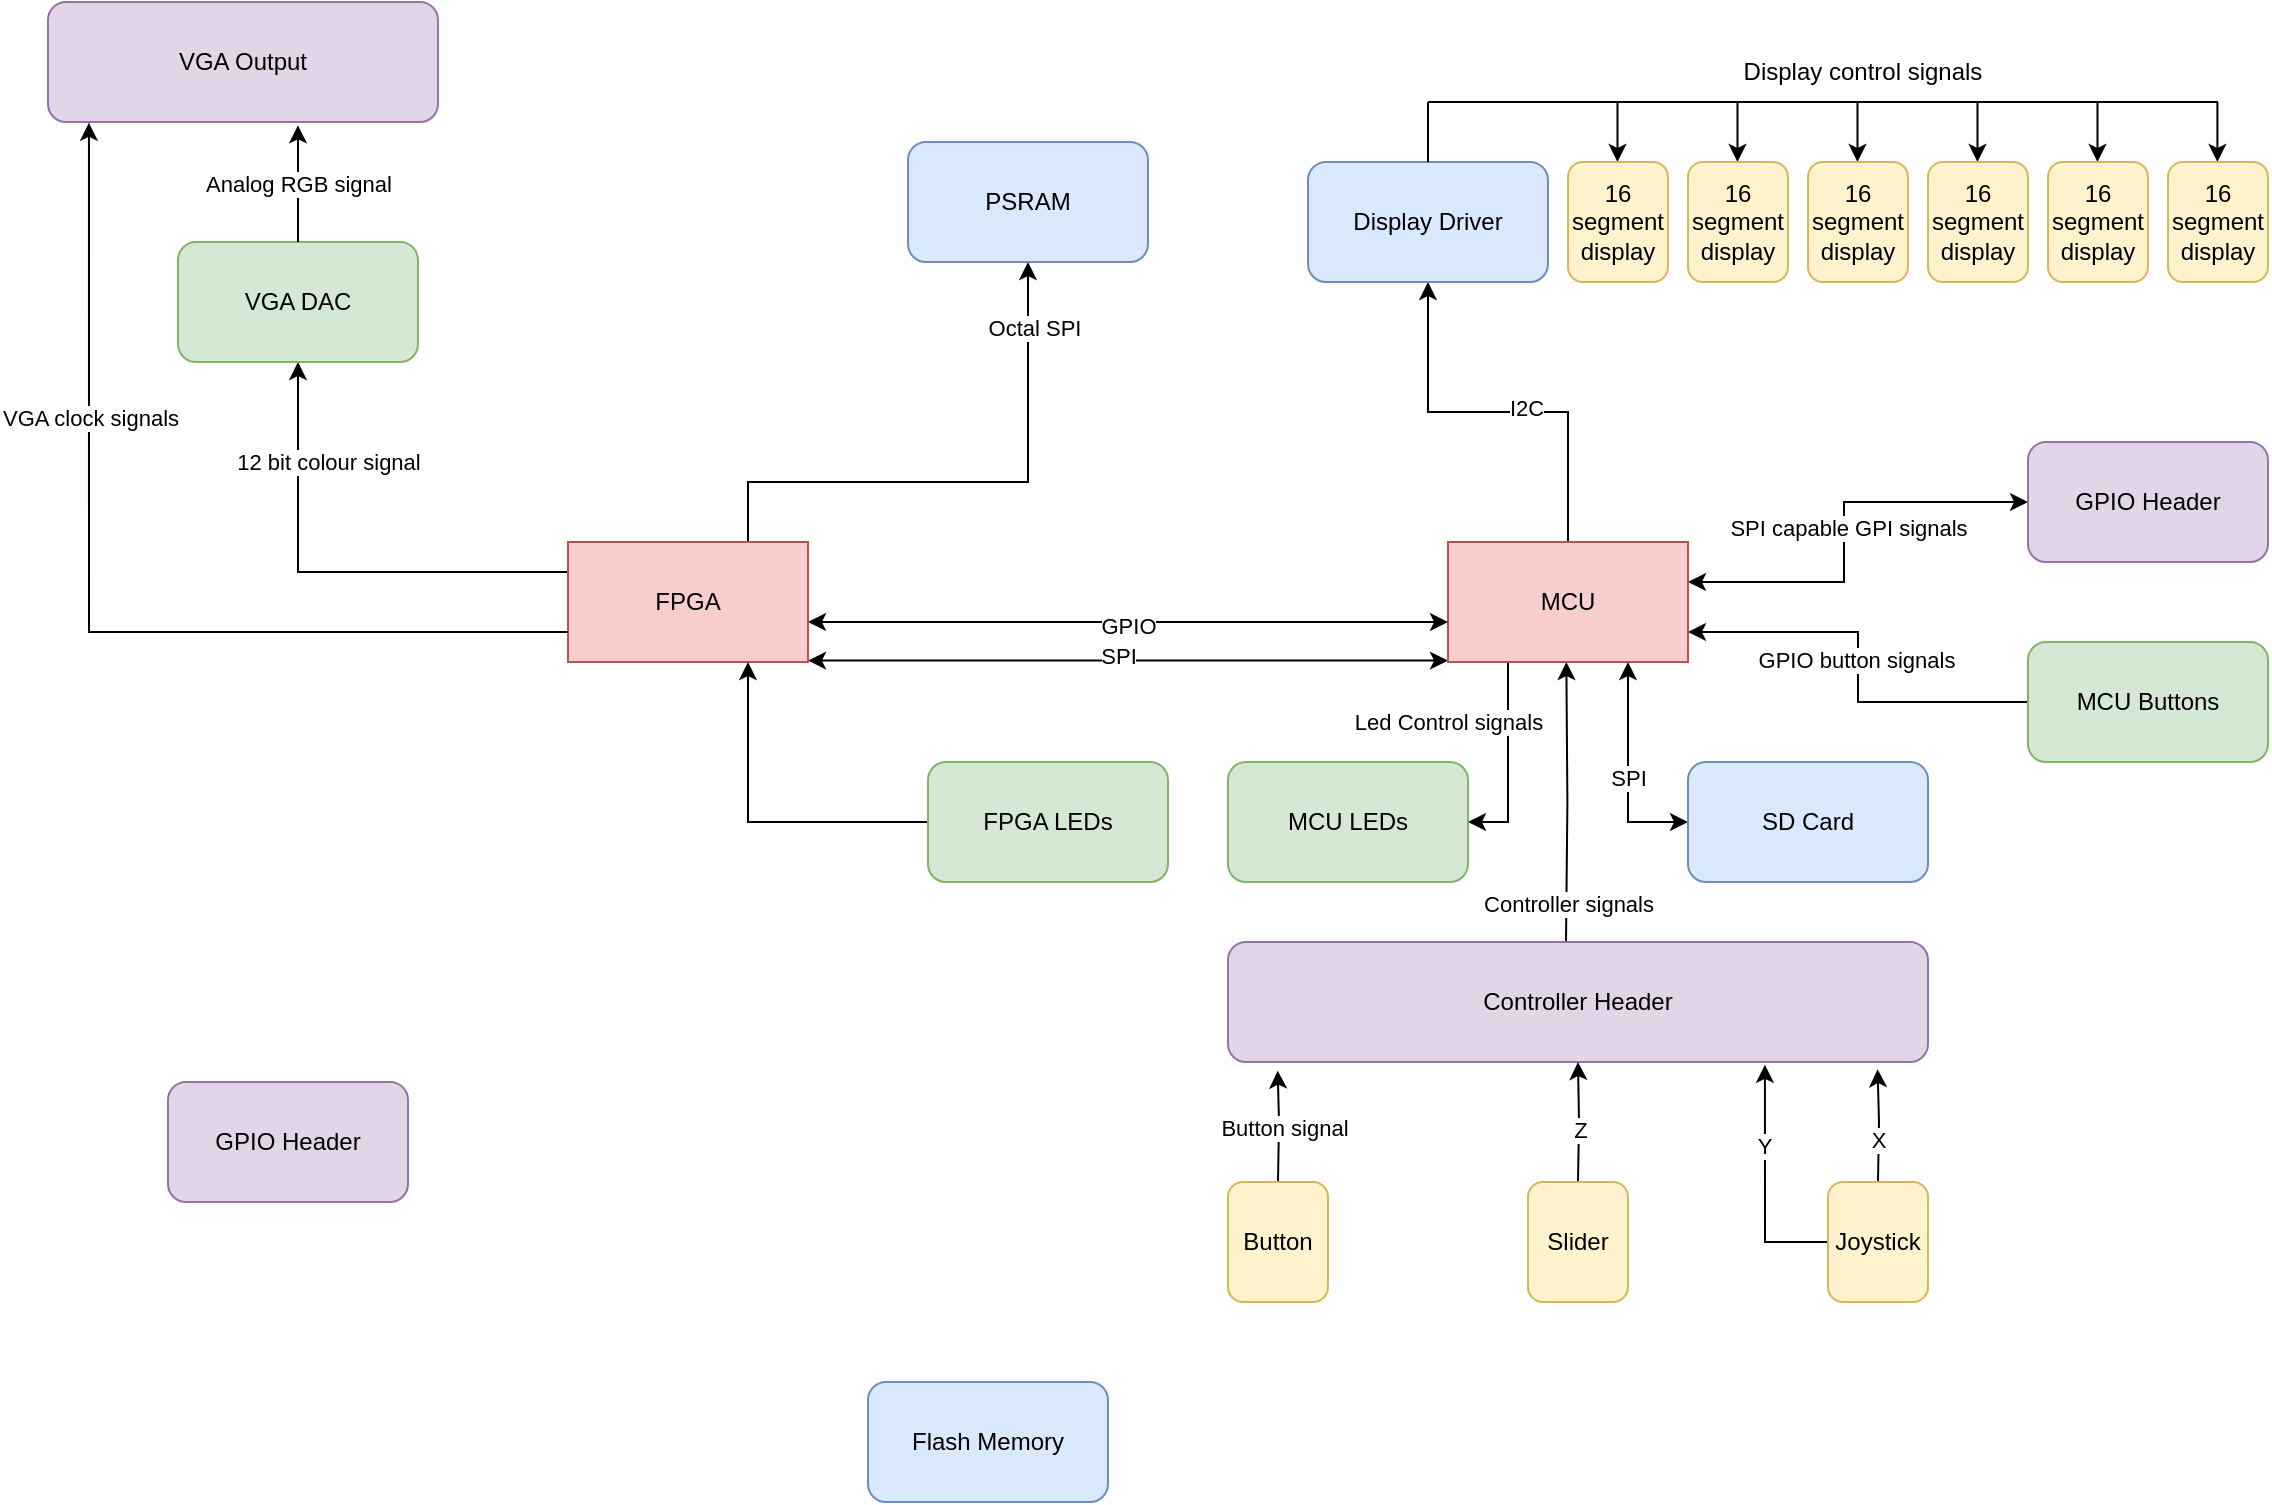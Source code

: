 <mxfile version="24.8.6">
  <diagram name="Page-1" id="dK4UOKXj8se_VW2nIS-f">
    <mxGraphModel dx="1292" dy="1385" grid="1" gridSize="10" guides="1" tooltips="1" connect="1" arrows="1" fold="1" page="1" pageScale="1" pageWidth="850" pageHeight="1100" math="0" shadow="0">
      <root>
        <mxCell id="0" />
        <mxCell id="1" parent="0" />
        <mxCell id="7Yh6D1ucSm9buxZHoczs-38" style="edgeStyle=orthogonalEdgeStyle;rounded=0;orthogonalLoop=1;jettySize=auto;html=1;exitX=0;exitY=0.75;exitDx=0;exitDy=0;endArrow=classic;endFill=1;startArrow=classic;startFill=1;entryX=1;entryY=0.75;entryDx=0;entryDy=0;" edge="1" parent="1">
          <mxGeometry relative="1" as="geometry">
            <mxPoint x="240.0" y="279.31" as="targetPoint" />
            <mxPoint x="560.0" y="279.31" as="sourcePoint" />
          </mxGeometry>
        </mxCell>
        <mxCell id="7Yh6D1ucSm9buxZHoczs-47" value="SPI" style="edgeLabel;html=1;align=center;verticalAlign=middle;resizable=0;points=[];" vertex="1" connectable="0" parent="7Yh6D1ucSm9buxZHoczs-38">
          <mxGeometry x="0.031" y="-3" relative="1" as="geometry">
            <mxPoint as="offset" />
          </mxGeometry>
        </mxCell>
        <mxCell id="7Yh6D1ucSm9buxZHoczs-52" style="edgeStyle=orthogonalEdgeStyle;rounded=0;orthogonalLoop=1;jettySize=auto;html=1;entryX=0;entryY=0.5;entryDx=0;entryDy=0;startArrow=classic;startFill=1;" edge="1" parent="1" source="7Yh6D1ucSm9buxZHoczs-36" target="7Yh6D1ucSm9buxZHoczs-51">
          <mxGeometry relative="1" as="geometry">
            <Array as="points">
              <mxPoint x="650" y="360" />
            </Array>
          </mxGeometry>
        </mxCell>
        <mxCell id="7Yh6D1ucSm9buxZHoczs-53" value="SPI" style="edgeLabel;html=1;align=center;verticalAlign=middle;resizable=0;points=[];" vertex="1" connectable="0" parent="7Yh6D1ucSm9buxZHoczs-52">
          <mxGeometry x="-0.366" y="2" relative="1" as="geometry">
            <mxPoint x="-2" y="23" as="offset" />
          </mxGeometry>
        </mxCell>
        <mxCell id="7Yh6D1ucSm9buxZHoczs-55" style="edgeStyle=orthogonalEdgeStyle;rounded=0;orthogonalLoop=1;jettySize=auto;html=1;entryX=0.5;entryY=1;entryDx=0;entryDy=0;" edge="1" parent="1" source="7Yh6D1ucSm9buxZHoczs-36" target="7Yh6D1ucSm9buxZHoczs-54">
          <mxGeometry relative="1" as="geometry" />
        </mxCell>
        <mxCell id="7Yh6D1ucSm9buxZHoczs-56" value="&lt;div&gt;I2C&lt;/div&gt;" style="edgeLabel;html=1;align=center;verticalAlign=middle;resizable=0;points=[];" vertex="1" connectable="0" parent="7Yh6D1ucSm9buxZHoczs-55">
          <mxGeometry x="-0.137" y="-2" relative="1" as="geometry">
            <mxPoint as="offset" />
          </mxGeometry>
        </mxCell>
        <mxCell id="7Yh6D1ucSm9buxZHoczs-86" style="edgeStyle=orthogonalEdgeStyle;rounded=0;orthogonalLoop=1;jettySize=auto;html=1;entryX=0;entryY=0.5;entryDx=0;entryDy=0;startArrow=classic;startFill=1;" edge="1" parent="1" source="7Yh6D1ucSm9buxZHoczs-36" target="7Yh6D1ucSm9buxZHoczs-85">
          <mxGeometry relative="1" as="geometry">
            <Array as="points">
              <mxPoint x="758" y="240" />
              <mxPoint x="758" y="200" />
            </Array>
          </mxGeometry>
        </mxCell>
        <mxCell id="7Yh6D1ucSm9buxZHoczs-87" value="SPI capable GPI signals" style="edgeLabel;html=1;align=center;verticalAlign=middle;resizable=0;points=[];" vertex="1" connectable="0" parent="7Yh6D1ucSm9buxZHoczs-86">
          <mxGeometry x="0.005" y="-2" relative="1" as="geometry">
            <mxPoint as="offset" />
          </mxGeometry>
        </mxCell>
        <mxCell id="7Yh6D1ucSm9buxZHoczs-89" style="edgeStyle=orthogonalEdgeStyle;rounded=0;orthogonalLoop=1;jettySize=auto;html=1;exitX=0.25;exitY=1;exitDx=0;exitDy=0;entryX=1;entryY=0.5;entryDx=0;entryDy=0;" edge="1" parent="1" source="7Yh6D1ucSm9buxZHoczs-36" target="7Yh6D1ucSm9buxZHoczs-88">
          <mxGeometry relative="1" as="geometry" />
        </mxCell>
        <mxCell id="7Yh6D1ucSm9buxZHoczs-90" value="Led Control signals" style="edgeLabel;html=1;align=center;verticalAlign=middle;resizable=0;points=[];" vertex="1" connectable="0" parent="7Yh6D1ucSm9buxZHoczs-89">
          <mxGeometry x="-0.17" y="-1" relative="1" as="geometry">
            <mxPoint x="-29" y="-12" as="offset" />
          </mxGeometry>
        </mxCell>
        <mxCell id="7Yh6D1ucSm9buxZHoczs-92" style="edgeStyle=orthogonalEdgeStyle;rounded=0;orthogonalLoop=1;jettySize=auto;html=1;exitX=1;exitY=0.75;exitDx=0;exitDy=0;startArrow=classic;startFill=1;endArrow=none;endFill=0;" edge="1" parent="1" source="7Yh6D1ucSm9buxZHoczs-36" target="7Yh6D1ucSm9buxZHoczs-91">
          <mxGeometry relative="1" as="geometry" />
        </mxCell>
        <mxCell id="7Yh6D1ucSm9buxZHoczs-94" value="GPIO button signals" style="edgeLabel;html=1;align=center;verticalAlign=middle;resizable=0;points=[];" vertex="1" connectable="0" parent="7Yh6D1ucSm9buxZHoczs-92">
          <mxGeometry x="-0.033" y="-1" relative="1" as="geometry">
            <mxPoint as="offset" />
          </mxGeometry>
        </mxCell>
        <mxCell id="7Yh6D1ucSm9buxZHoczs-95" style="edgeStyle=orthogonalEdgeStyle;rounded=0;orthogonalLoop=1;jettySize=auto;html=1;startArrow=classic;startFill=1;endArrow=none;endFill=0;" edge="1" parent="1">
          <mxGeometry relative="1" as="geometry">
            <mxPoint x="619" y="420" as="targetPoint" />
            <mxPoint x="619.173" y="280" as="sourcePoint" />
          </mxGeometry>
        </mxCell>
        <mxCell id="7Yh6D1ucSm9buxZHoczs-97" value="Controller signals" style="edgeLabel;html=1;align=center;verticalAlign=middle;resizable=0;points=[];" vertex="1" connectable="0" parent="7Yh6D1ucSm9buxZHoczs-95">
          <mxGeometry x="0.55" y="1" relative="1" as="geometry">
            <mxPoint y="12" as="offset" />
          </mxGeometry>
        </mxCell>
        <mxCell id="7Yh6D1ucSm9buxZHoczs-36" value="MCU" style="rounded=0;whiteSpace=wrap;html=1;fillColor=#f8cecc;strokeColor=#b85450;" vertex="1" parent="1">
          <mxGeometry x="560" y="220" width="120" height="60" as="geometry" />
        </mxCell>
        <mxCell id="7Yh6D1ucSm9buxZHoczs-51" value="SD Card" style="rounded=1;whiteSpace=wrap;html=1;fillColor=#dae8fc;strokeColor=#6c8ebf;" vertex="1" parent="1">
          <mxGeometry x="680" y="330" width="120" height="60" as="geometry" />
        </mxCell>
        <mxCell id="7Yh6D1ucSm9buxZHoczs-54" value="&lt;div&gt;Display Driver&lt;br&gt;&lt;/div&gt;" style="rounded=1;whiteSpace=wrap;html=1;fillColor=#dae8fc;strokeColor=#6c8ebf;" vertex="1" parent="1">
          <mxGeometry x="490" y="30" width="120" height="60" as="geometry" />
        </mxCell>
        <mxCell id="7Yh6D1ucSm9buxZHoczs-144" style="edgeStyle=orthogonalEdgeStyle;rounded=0;orthogonalLoop=1;jettySize=auto;html=1;exitX=1;exitY=0.25;exitDx=0;exitDy=0;entryX=0;entryY=0.25;entryDx=0;entryDy=0;startArrow=classic;startFill=1;" edge="1" parent="1">
          <mxGeometry relative="1" as="geometry">
            <mxPoint x="240.0" y="260" as="sourcePoint" />
            <mxPoint x="560.0" y="260" as="targetPoint" />
          </mxGeometry>
        </mxCell>
        <mxCell id="7Yh6D1ucSm9buxZHoczs-145" value="GPIO" style="edgeLabel;html=1;align=center;verticalAlign=middle;resizable=0;points=[];" vertex="1" connectable="0" parent="7Yh6D1ucSm9buxZHoczs-144">
          <mxGeometry x="-0.096" y="-2" relative="1" as="geometry">
            <mxPoint x="15" as="offset" />
          </mxGeometry>
        </mxCell>
        <mxCell id="7Yh6D1ucSm9buxZHoczs-149" style="edgeStyle=orthogonalEdgeStyle;rounded=0;orthogonalLoop=1;jettySize=auto;html=1;exitX=0.75;exitY=0;exitDx=0;exitDy=0;entryX=0.5;entryY=1;entryDx=0;entryDy=0;" edge="1" parent="1" source="7Yh6D1ucSm9buxZHoczs-1" target="7Yh6D1ucSm9buxZHoczs-152">
          <mxGeometry relative="1" as="geometry">
            <mxPoint x="390" y="130" as="targetPoint" />
            <Array as="points">
              <mxPoint x="210" y="190" />
              <mxPoint x="350" y="190" />
            </Array>
          </mxGeometry>
        </mxCell>
        <mxCell id="7Yh6D1ucSm9buxZHoczs-155" value="Octal SPI" style="edgeLabel;html=1;align=center;verticalAlign=middle;resizable=0;points=[];" vertex="1" connectable="0" parent="7Yh6D1ucSm9buxZHoczs-149">
          <mxGeometry x="0.765" y="-3" relative="1" as="geometry">
            <mxPoint as="offset" />
          </mxGeometry>
        </mxCell>
        <mxCell id="7Yh6D1ucSm9buxZHoczs-163" style="edgeStyle=orthogonalEdgeStyle;rounded=0;orthogonalLoop=1;jettySize=auto;html=1;exitX=0;exitY=0.25;exitDx=0;exitDy=0;entryX=0.5;entryY=1;entryDx=0;entryDy=0;" edge="1" parent="1" source="7Yh6D1ucSm9buxZHoczs-1" target="7Yh6D1ucSm9buxZHoczs-159">
          <mxGeometry relative="1" as="geometry" />
        </mxCell>
        <mxCell id="7Yh6D1ucSm9buxZHoczs-1" value="FPGA" style="rounded=0;whiteSpace=wrap;html=1;fillColor=#f8cecc;strokeColor=#b85450;" vertex="1" parent="1">
          <mxGeometry x="120" y="220" width="120" height="60" as="geometry" />
        </mxCell>
        <mxCell id="7Yh6D1ucSm9buxZHoczs-146" style="edgeStyle=orthogonalEdgeStyle;rounded=0;orthogonalLoop=1;jettySize=auto;html=1;entryX=0.75;entryY=1;entryDx=0;entryDy=0;" edge="1" parent="1" source="7Yh6D1ucSm9buxZHoczs-29" target="7Yh6D1ucSm9buxZHoczs-1">
          <mxGeometry relative="1" as="geometry" />
        </mxCell>
        <mxCell id="7Yh6D1ucSm9buxZHoczs-29" value="FPGA LEDs" style="rounded=1;whiteSpace=wrap;html=1;fillColor=#d5e8d4;strokeColor=#82b366;" vertex="1" parent="1">
          <mxGeometry x="300" y="330" width="120" height="60" as="geometry" />
        </mxCell>
        <mxCell id="7Yh6D1ucSm9buxZHoczs-75" value="" style="endArrow=none;html=1;rounded=0;targetPerimeterSpacing=63;endSize=17;" edge="1" parent="1">
          <mxGeometry width="50" height="50" relative="1" as="geometry">
            <mxPoint x="550" as="sourcePoint" />
            <mxPoint x="945" as="targetPoint" />
          </mxGeometry>
        </mxCell>
        <mxCell id="7Yh6D1ucSm9buxZHoczs-76" value="" style="endArrow=none;html=1;rounded=0;" edge="1" parent="1">
          <mxGeometry width="50" height="50" relative="1" as="geometry">
            <mxPoint x="550" y="30" as="sourcePoint" />
            <mxPoint x="550" as="targetPoint" />
          </mxGeometry>
        </mxCell>
        <mxCell id="7Yh6D1ucSm9buxZHoczs-77" value="" style="endArrow=classic;html=1;rounded=0;" edge="1" parent="1">
          <mxGeometry width="50" height="50" relative="1" as="geometry">
            <mxPoint x="944.7" as="sourcePoint" />
            <mxPoint x="944.7" y="30" as="targetPoint" />
          </mxGeometry>
        </mxCell>
        <mxCell id="7Yh6D1ucSm9buxZHoczs-79" value="" style="endArrow=classic;html=1;rounded=0;" edge="1" parent="1">
          <mxGeometry width="50" height="50" relative="1" as="geometry">
            <mxPoint x="884.75" as="sourcePoint" />
            <mxPoint x="884.75" y="30" as="targetPoint" />
          </mxGeometry>
        </mxCell>
        <mxCell id="7Yh6D1ucSm9buxZHoczs-80" value="" style="endArrow=classic;html=1;rounded=0;" edge="1" parent="1">
          <mxGeometry width="50" height="50" relative="1" as="geometry">
            <mxPoint x="824.75" as="sourcePoint" />
            <mxPoint x="824.75" y="30" as="targetPoint" />
          </mxGeometry>
        </mxCell>
        <mxCell id="7Yh6D1ucSm9buxZHoczs-81" value="" style="endArrow=classic;html=1;rounded=0;" edge="1" parent="1">
          <mxGeometry width="50" height="50" relative="1" as="geometry">
            <mxPoint x="764.75" as="sourcePoint" />
            <mxPoint x="764.75" y="30" as="targetPoint" />
          </mxGeometry>
        </mxCell>
        <mxCell id="7Yh6D1ucSm9buxZHoczs-82" value="" style="endArrow=classic;html=1;rounded=0;" edge="1" parent="1">
          <mxGeometry width="50" height="50" relative="1" as="geometry">
            <mxPoint x="704.75" as="sourcePoint" />
            <mxPoint x="704.75" y="30" as="targetPoint" />
          </mxGeometry>
        </mxCell>
        <mxCell id="7Yh6D1ucSm9buxZHoczs-83" value="" style="endArrow=classic;html=1;rounded=0;" edge="1" parent="1">
          <mxGeometry width="50" height="50" relative="1" as="geometry">
            <mxPoint x="644.75" as="sourcePoint" />
            <mxPoint x="644.75" y="30" as="targetPoint" />
          </mxGeometry>
        </mxCell>
        <mxCell id="7Yh6D1ucSm9buxZHoczs-84" value="Display control signals" style="text;html=1;align=center;verticalAlign=middle;whiteSpace=wrap;rounded=0;" vertex="1" parent="1">
          <mxGeometry x="685" y="-30" width="165" height="30" as="geometry" />
        </mxCell>
        <mxCell id="7Yh6D1ucSm9buxZHoczs-85" value="GPIO Header" style="rounded=1;whiteSpace=wrap;html=1;fillColor=#e1d5e7;strokeColor=#9673a6;" vertex="1" parent="1">
          <mxGeometry x="850" y="170" width="120" height="60" as="geometry" />
        </mxCell>
        <mxCell id="7Yh6D1ucSm9buxZHoczs-88" value="MCU LEDs" style="rounded=1;whiteSpace=wrap;html=1;fillColor=#d5e8d4;strokeColor=#82b366;" vertex="1" parent="1">
          <mxGeometry x="450" y="330" width="120" height="60" as="geometry" />
        </mxCell>
        <mxCell id="7Yh6D1ucSm9buxZHoczs-91" value="MCU Buttons" style="rounded=1;whiteSpace=wrap;html=1;fillColor=#d5e8d4;strokeColor=#82b366;" vertex="1" parent="1">
          <mxGeometry x="850" y="270" width="120" height="60" as="geometry" />
        </mxCell>
        <mxCell id="7Yh6D1ucSm9buxZHoczs-96" value="Controller Header" style="rounded=1;whiteSpace=wrap;html=1;fillColor=#e1d5e7;strokeColor=#9673a6;" vertex="1" parent="1">
          <mxGeometry x="450" y="420" width="350" height="60" as="geometry" />
        </mxCell>
        <mxCell id="7Yh6D1ucSm9buxZHoczs-106" style="edgeStyle=orthogonalEdgeStyle;rounded=0;orthogonalLoop=1;jettySize=auto;html=1;entryX=0.767;entryY=1.023;entryDx=0;entryDy=0;entryPerimeter=0;" edge="1" parent="1" target="7Yh6D1ucSm9buxZHoczs-96">
          <mxGeometry relative="1" as="geometry">
            <mxPoint x="720" y="490" as="targetPoint" />
            <mxPoint x="750" y="570" as="sourcePoint" />
            <Array as="points">
              <mxPoint x="718" y="570" />
            </Array>
          </mxGeometry>
        </mxCell>
        <mxCell id="7Yh6D1ucSm9buxZHoczs-107" value="&lt;div&gt;Y&lt;/div&gt;" style="edgeLabel;html=1;align=center;verticalAlign=middle;resizable=0;points=[];" vertex="1" connectable="0" parent="7Yh6D1ucSm9buxZHoczs-106">
          <mxGeometry x="0.322" y="1" relative="1" as="geometry">
            <mxPoint as="offset" />
          </mxGeometry>
        </mxCell>
        <mxCell id="7Yh6D1ucSm9buxZHoczs-108" style="edgeStyle=orthogonalEdgeStyle;rounded=0;orthogonalLoop=1;jettySize=auto;html=1;entryX=0.5;entryY=1;entryDx=0;entryDy=0;" edge="1" parent="1" target="7Yh6D1ucSm9buxZHoczs-96">
          <mxGeometry relative="1" as="geometry">
            <mxPoint x="625" y="540" as="sourcePoint" />
          </mxGeometry>
        </mxCell>
        <mxCell id="7Yh6D1ucSm9buxZHoczs-109" value="Z" style="edgeLabel;html=1;align=center;verticalAlign=middle;resizable=0;points=[];" vertex="1" connectable="0" parent="7Yh6D1ucSm9buxZHoczs-108">
          <mxGeometry x="-0.132" y="-2" relative="1" as="geometry">
            <mxPoint x="-2" as="offset" />
          </mxGeometry>
        </mxCell>
        <mxCell id="7Yh6D1ucSm9buxZHoczs-103" style="edgeStyle=orthogonalEdgeStyle;rounded=0;orthogonalLoop=1;jettySize=auto;html=1;entryX=0.928;entryY=1.06;entryDx=0;entryDy=0;entryPerimeter=0;" edge="1" parent="1" target="7Yh6D1ucSm9buxZHoczs-96">
          <mxGeometry relative="1" as="geometry">
            <mxPoint x="775" y="540" as="sourcePoint" />
          </mxGeometry>
        </mxCell>
        <mxCell id="7Yh6D1ucSm9buxZHoczs-104" value="X" style="edgeLabel;html=1;align=center;verticalAlign=middle;resizable=0;points=[];" vertex="1" connectable="0" parent="7Yh6D1ucSm9buxZHoczs-103">
          <mxGeometry x="0.252" y="-1" relative="1" as="geometry">
            <mxPoint x="-1" y="14" as="offset" />
          </mxGeometry>
        </mxCell>
        <mxCell id="7Yh6D1ucSm9buxZHoczs-110" style="edgeStyle=orthogonalEdgeStyle;rounded=0;orthogonalLoop=1;jettySize=auto;html=1;entryX=0.071;entryY=1.072;entryDx=0;entryDy=0;entryPerimeter=0;" edge="1" parent="1" target="7Yh6D1ucSm9buxZHoczs-96">
          <mxGeometry relative="1" as="geometry">
            <mxPoint x="475" y="540" as="sourcePoint" />
          </mxGeometry>
        </mxCell>
        <mxCell id="7Yh6D1ucSm9buxZHoczs-111" value="Button signal" style="edgeLabel;html=1;align=center;verticalAlign=middle;resizable=0;points=[];" vertex="1" connectable="0" parent="7Yh6D1ucSm9buxZHoczs-110">
          <mxGeometry x="-0.093" y="-2" relative="1" as="geometry">
            <mxPoint y="-2" as="offset" />
          </mxGeometry>
        </mxCell>
        <mxCell id="7Yh6D1ucSm9buxZHoczs-112" value="&lt;div&gt;Button&lt;/div&gt;" style="rounded=1;whiteSpace=wrap;html=1;fillColor=#fff2cc;strokeColor=#d6b656;" vertex="1" parent="1">
          <mxGeometry x="450" y="540" width="50" height="60" as="geometry" />
        </mxCell>
        <mxCell id="7Yh6D1ucSm9buxZHoczs-113" value="Slider" style="rounded=1;whiteSpace=wrap;html=1;fillColor=#fff2cc;strokeColor=#d6b656;" vertex="1" parent="1">
          <mxGeometry x="600" y="540" width="50" height="60" as="geometry" />
        </mxCell>
        <mxCell id="7Yh6D1ucSm9buxZHoczs-114" value="&lt;div&gt;Joystick&lt;/div&gt;" style="rounded=1;whiteSpace=wrap;html=1;fillColor=#fff2cc;strokeColor=#d6b656;" vertex="1" parent="1">
          <mxGeometry x="750" y="540" width="50" height="60" as="geometry" />
        </mxCell>
        <mxCell id="7Yh6D1ucSm9buxZHoczs-115" value="&lt;div&gt;16 segment display&lt;/div&gt;" style="rounded=1;whiteSpace=wrap;html=1;fillColor=#fff2cc;strokeColor=#d6b656;" vertex="1" parent="1">
          <mxGeometry x="620" y="30" width="50" height="60" as="geometry" />
        </mxCell>
        <mxCell id="7Yh6D1ucSm9buxZHoczs-116" value="&lt;div&gt;16 segment display&lt;/div&gt;" style="rounded=1;whiteSpace=wrap;html=1;fillColor=#fff2cc;strokeColor=#d6b656;" vertex="1" parent="1">
          <mxGeometry x="680" y="30" width="50" height="60" as="geometry" />
        </mxCell>
        <mxCell id="7Yh6D1ucSm9buxZHoczs-117" value="&lt;div&gt;16 segment display&lt;/div&gt;" style="rounded=1;whiteSpace=wrap;html=1;fillColor=#fff2cc;strokeColor=#d6b656;" vertex="1" parent="1">
          <mxGeometry x="740" y="30" width="50" height="60" as="geometry" />
        </mxCell>
        <mxCell id="7Yh6D1ucSm9buxZHoczs-118" value="&lt;div&gt;16 segment display&lt;/div&gt;" style="rounded=1;whiteSpace=wrap;html=1;fillColor=#fff2cc;strokeColor=#d6b656;" vertex="1" parent="1">
          <mxGeometry x="800" y="30" width="50" height="60" as="geometry" />
        </mxCell>
        <mxCell id="7Yh6D1ucSm9buxZHoczs-119" value="&lt;div&gt;16 segment display&lt;/div&gt;" style="rounded=1;whiteSpace=wrap;html=1;fillColor=#fff2cc;strokeColor=#d6b656;" vertex="1" parent="1">
          <mxGeometry x="860" y="30" width="50" height="60" as="geometry" />
        </mxCell>
        <mxCell id="7Yh6D1ucSm9buxZHoczs-120" value="&lt;div&gt;16 segment display&lt;/div&gt;" style="rounded=1;whiteSpace=wrap;html=1;fillColor=#fff2cc;strokeColor=#d6b656;" vertex="1" parent="1">
          <mxGeometry x="920" y="30" width="50" height="60" as="geometry" />
        </mxCell>
        <mxCell id="7Yh6D1ucSm9buxZHoczs-129" value="Flash Memory" style="rounded=1;whiteSpace=wrap;html=1;fillColor=#dae8fc;strokeColor=#6c8ebf;" vertex="1" parent="1">
          <mxGeometry x="270" y="640" width="120" height="60" as="geometry" />
        </mxCell>
        <mxCell id="7Yh6D1ucSm9buxZHoczs-151" value="GPIO Header" style="rounded=1;whiteSpace=wrap;html=1;fillColor=#e1d5e7;strokeColor=#9673a6;" vertex="1" parent="1">
          <mxGeometry x="-80" y="490" width="120" height="60" as="geometry" />
        </mxCell>
        <mxCell id="7Yh6D1ucSm9buxZHoczs-152" value="PSRAM" style="rounded=1;whiteSpace=wrap;html=1;fillColor=#dae8fc;strokeColor=#6c8ebf;" vertex="1" parent="1">
          <mxGeometry x="290" y="20" width="120" height="60" as="geometry" />
        </mxCell>
        <mxCell id="7Yh6D1ucSm9buxZHoczs-157" value="12 bit colour signal" style="edgeLabel;html=1;align=center;verticalAlign=middle;resizable=0;points=[];rotation=0;" vertex="1" connectable="0" parent="1">
          <mxGeometry x="0.003" y="179.533" as="geometry" />
        </mxCell>
        <mxCell id="7Yh6D1ucSm9buxZHoczs-159" value="VGA DAC" style="rounded=1;whiteSpace=wrap;html=1;fillColor=#d5e8d4;strokeColor=#82b366;rotation=0;" vertex="1" parent="1">
          <mxGeometry x="-75" y="70" width="120" height="60" as="geometry" />
        </mxCell>
        <mxCell id="7Yh6D1ucSm9buxZHoczs-160" value="VGA Output" style="rounded=1;whiteSpace=wrap;html=1;fillColor=#e1d5e7;strokeColor=#9673a6;rotation=0;" vertex="1" parent="1">
          <mxGeometry x="-140" y="-50" width="195" height="60" as="geometry" />
        </mxCell>
        <mxCell id="7Yh6D1ucSm9buxZHoczs-161" style="edgeStyle=orthogonalEdgeStyle;rounded=0;orthogonalLoop=1;jettySize=auto;html=1;exitX=0.5;exitY=0;exitDx=0;exitDy=0;entryX=0.641;entryY=1.028;entryDx=0;entryDy=0;entryPerimeter=0;" edge="1" parent="1" source="7Yh6D1ucSm9buxZHoczs-159" target="7Yh6D1ucSm9buxZHoczs-160">
          <mxGeometry relative="1" as="geometry">
            <mxPoint x="-25" y="20" as="targetPoint" />
            <mxPoint x="-5" y="60" as="sourcePoint" />
          </mxGeometry>
        </mxCell>
        <mxCell id="7Yh6D1ucSm9buxZHoczs-162" value="Analog RGB signal" style="edgeLabel;html=1;align=center;verticalAlign=middle;resizable=0;points=[];rotation=0;" vertex="1" connectable="0" parent="7Yh6D1ucSm9buxZHoczs-161">
          <mxGeometry x="-0.073" y="2" relative="1" as="geometry">
            <mxPoint x="2" y="-2" as="offset" />
          </mxGeometry>
        </mxCell>
        <mxCell id="7Yh6D1ucSm9buxZHoczs-164" style="edgeStyle=orthogonalEdgeStyle;rounded=0;orthogonalLoop=1;jettySize=auto;html=1;exitX=0;exitY=0.75;exitDx=0;exitDy=0;entryX=0.105;entryY=1.007;entryDx=0;entryDy=0;entryPerimeter=0;" edge="1" parent="1" source="7Yh6D1ucSm9buxZHoczs-1" target="7Yh6D1ucSm9buxZHoczs-160">
          <mxGeometry relative="1" as="geometry" />
        </mxCell>
        <mxCell id="7Yh6D1ucSm9buxZHoczs-165" value="VGA clock signals" style="edgeLabel;html=1;align=center;verticalAlign=middle;resizable=0;points=[];" vertex="1" connectable="0" parent="7Yh6D1ucSm9buxZHoczs-164">
          <mxGeometry x="0.403" relative="1" as="geometry">
            <mxPoint as="offset" />
          </mxGeometry>
        </mxCell>
      </root>
    </mxGraphModel>
  </diagram>
</mxfile>
